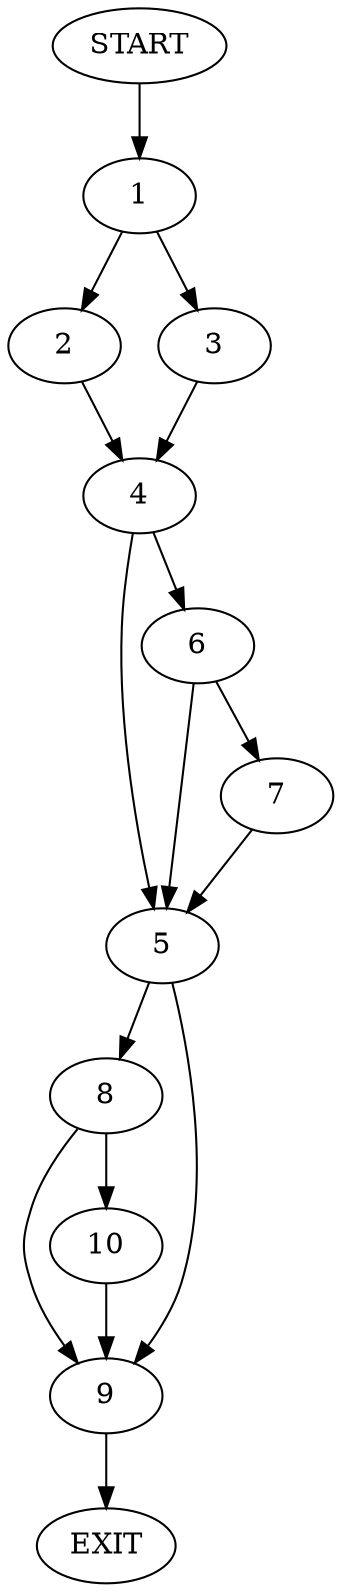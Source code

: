 digraph {
0 [label="START"]
11 [label="EXIT"]
0 -> 1
1 -> 2
1 -> 3
2 -> 4
3 -> 4
4 -> 5
4 -> 6
6 -> 5
6 -> 7
5 -> 8
5 -> 9
7 -> 5
9 -> 11
8 -> 10
8 -> 9
10 -> 9
}
